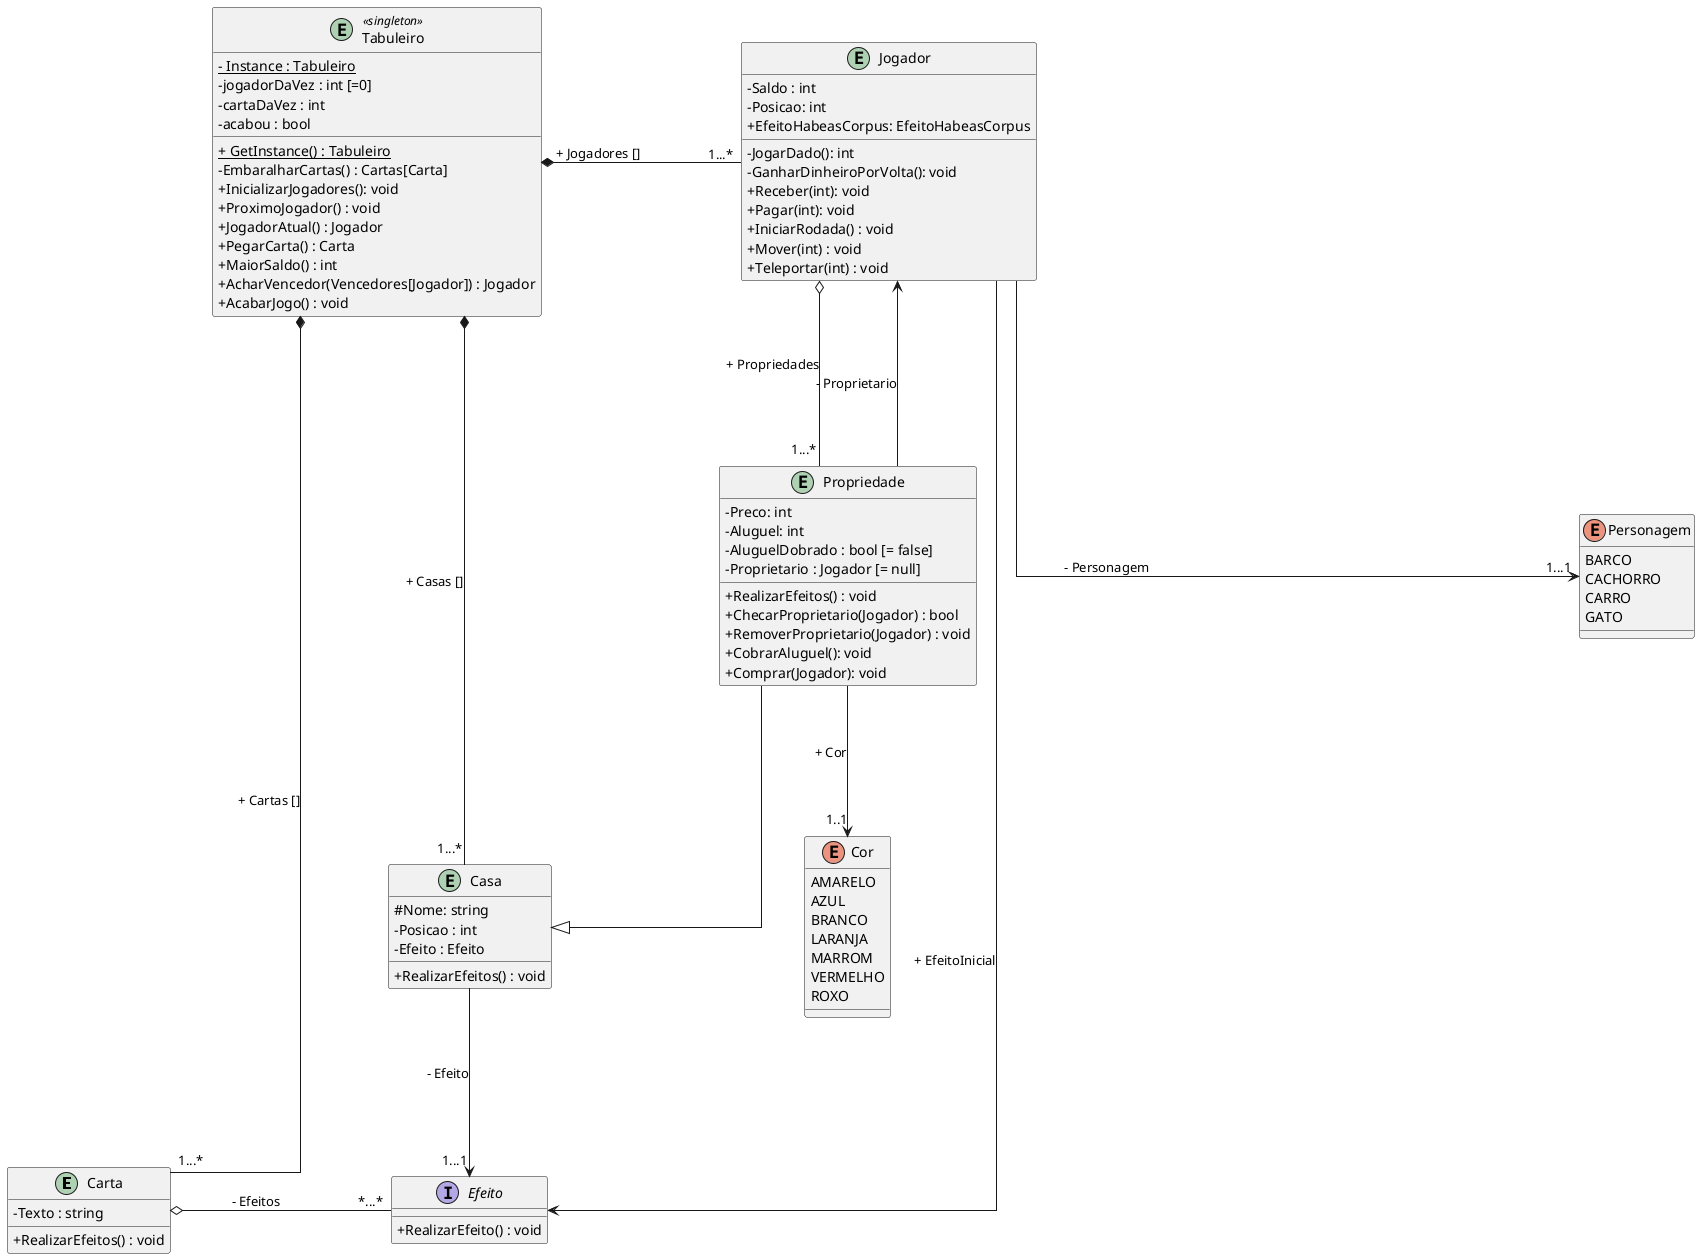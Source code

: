 @startuml diagrama
skinparam linetype ortho
skinparam classAttributeIconSize 0
skinparam nodesep 200
skinparam ranksep 150

entity Carta{
    - Texto : string
    + RealizarEfeitos() : void
}

entity Casa{
    # Nome: string
    - Posicao : int
    - Efeito : Efeito

    + RealizarEfeitos() : void
}

enum Cor{
    AMARELO
    AZUL
    BRANCO
    LARANJA
    MARROM
    VERMELHO
    ROXO
}

interface Efeito{
    + RealizarEfeito() : void
}

entity Jogador{
    - Saldo : int
    - Posicao: int
    + EfeitoHabeasCorpus: EfeitoHabeasCorpus

    - JogarDado(): int
    - GanharDinheiroPorVolta(): void
    + Receber(int): void
    + Pagar(int): void
    + IniciarRodada() : void
    + Mover(int) : void
    + Teleportar(int) : void
}

enum Personagem{
    BARCO
    CACHORRO
    CARRO
    GATO
}

entity Propriedade{
    - Preco: int
    - Aluguel: int
    - AluguelDobrado : bool [= false]
    - Proprietario : Jogador [= null]

    + RealizarEfeitos() : void
    + ChecarProprietario(Jogador) : bool
    + RemoverProprietario(Jogador) : void
    + CobrarAluguel(): void
    + Comprar(Jogador): void
}

entity Tabuleiro<<singleton>>{
    <u>- Instance : Tabuleiro</u>
    - jogadorDaVez : int [=0]
    - cartaDaVez : int
    - acabou : bool

    <u>+ GetInstance() : Tabuleiro</u>
    - EmbaralharCartas() : Cartas[Carta]
    + InicializarJogadores(): void
    + ProximoJogador() : void
    + JogadorAtual() : Jogador
    + PegarCarta() : Carta
    + MaiorSaldo() : int
    + AcharVencedor(Vencedores[Jogador]) : Jogador
    + AcabarJogo() : void
}

Carta o- "*...*" Efeito : - Efeitos

Casa --> "1...1" Efeito : - Efeito

Jogador  o-- "1...*" Propriedade : + Propriedades
Jogador --> "1...1" Personagem : - Personagem
Jogador --> Efeito : + EfeitoInicial

Propriedade --|> Casa
Propriedade --> "1..1" Cor : + Cor
Propriedade --> Jogador: - Proprietario

Tabuleiro *- "1...*" Jogador : + Jogadores []
Tabuleiro *- "1...*" Casa : + Casas []
Tabuleiro *- "1...*" Carta : + Cartas []

@enduml